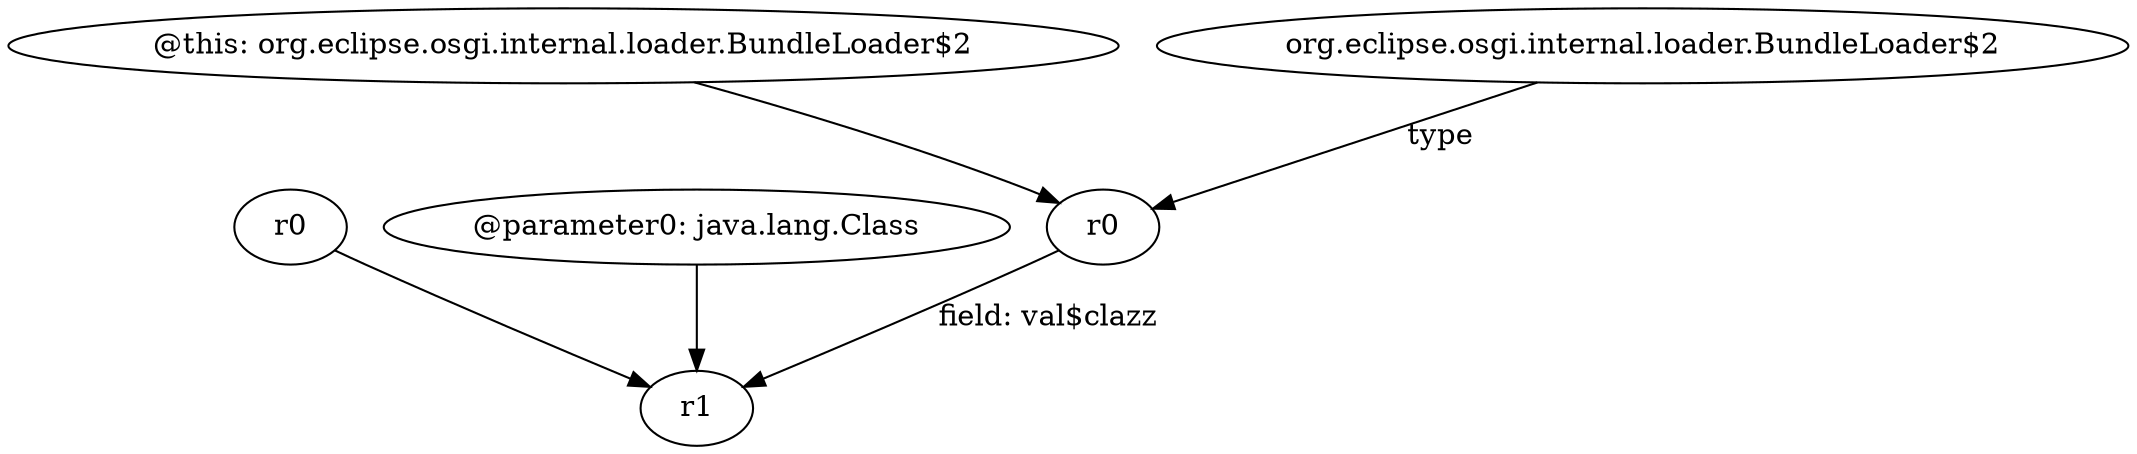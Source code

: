 digraph g {
0[label="r0"]
1[label="r1"]
0->1[label="field: val$clazz"]
2[label="r0"]
2->1[label=""]
3[label="@this: org.eclipse.osgi.internal.loader.BundleLoader$2"]
3->0[label=""]
4[label="@parameter0: java.lang.Class"]
4->1[label=""]
5[label="org.eclipse.osgi.internal.loader.BundleLoader$2"]
5->0[label="type"]
}